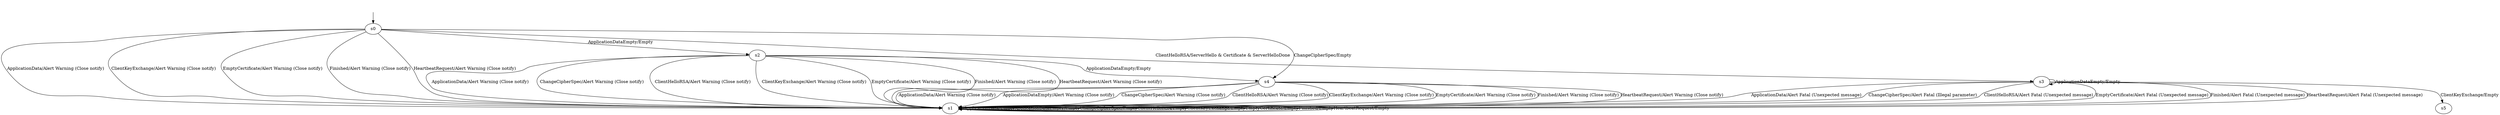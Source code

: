 digraph h2 {
s0 [label="s0"];
s1 [label="s1"];
s2 [label="s2"];
s3 [label="s3"];
s4 [label="s4"];
s0 -> s1 [label="ApplicationData/Alert Warning (Close notify)"];
s0 -> s2 [label="ApplicationDataEmpty/Empty"];
s0 -> s4 [label="ChangeCipherSpec/Empty"];
s0 -> s3 [label="ClientHelloRSA/ServerHello & Certificate & ServerHelloDone"];
s0 -> s1 [label="ClientKeyExchange/Alert Warning (Close notify)"];
s0 -> s1 [label="EmptyCertificate/Alert Warning (Close notify)"];
s0 -> s1 [label="Finished/Alert Warning (Close notify)"];
s0 -> s1 [label="HeartbeatRequest/Alert Warning (Close notify)"];
s1 -> s1 [label="ApplicationData/Empty"];
s1 -> s1 [label="ApplicationDataEmpty/Empty"];
s1 -> s1 [label="ChangeCipherSpec/Empty"];
s1 -> s1 [label="ClientHelloRSA/Empty"];
s1 -> s1 [label="ClientKeyExchange/Empty"];
s1 -> s1 [label="EmptyCertificate/Empty"];
s1 -> s1 [label="Finished/Empty"];
s1 -> s1 [label="HeartbeatRequest/Empty"];
s2 -> s1 [label="ApplicationData/Alert Warning (Close notify)"];
s2 -> s4 [label="ApplicationDataEmpty/Empty"];
s2 -> s1 [label="ChangeCipherSpec/Alert Warning (Close notify)"];
s2 -> s1 [label="ClientHelloRSA/Alert Warning (Close notify)"];
s2 -> s1 [label="ClientKeyExchange/Alert Warning (Close notify)"];
s2 -> s1 [label="EmptyCertificate/Alert Warning (Close notify)"];
s2 -> s1 [label="Finished/Alert Warning (Close notify)"];
s2 -> s1 [label="HeartbeatRequest/Alert Warning (Close notify)"];
s3 -> s1 [label="ApplicationData/Alert Fatal (Unexpected message)"];
s3 -> s3 [label="ApplicationDataEmpty/Empty"];
s3 -> s1 [label="ChangeCipherSpec/Alert Fatal (Illegal parameter)"];
s3 -> s1 [label="ClientHelloRSA/Alert Fatal (Unexpected message)"];
s3 -> s5 [label="ClientKeyExchange/Empty"];
s3 -> s1 [label="EmptyCertificate/Alert Fatal (Unexpected message)"];
s3 -> s1 [label="Finished/Alert Fatal (Unexpected message)"];
s3 -> s1 [label="HeartbeatRequest/Alert Fatal (Unexpected message)"];
s4 -> s1 [label="ApplicationData/Alert Warning (Close notify)"];
s4 -> s1 [label="ApplicationDataEmpty/Alert Warning (Close notify)"];
s4 -> s1 [label="ChangeCipherSpec/Alert Warning (Close notify)"];
s4 -> s1 [label="ClientHelloRSA/Alert Warning (Close notify)"];
s4 -> s1 [label="ClientKeyExchange/Alert Warning (Close notify)"];
s4 -> s1 [label="EmptyCertificate/Alert Warning (Close notify)"];
s4 -> s1 [label="Finished/Alert Warning (Close notify)"];
s4 -> s1 [label="HeartbeatRequest/Alert Warning (Close notify)"];
__start0 [shape=none, label=""];
__start0 -> s0 [label=""];
}

